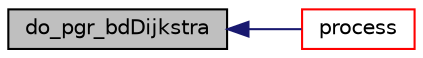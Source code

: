 digraph "do_pgr_bdDijkstra"
{
  edge [fontname="Helvetica",fontsize="10",labelfontname="Helvetica",labelfontsize="10"];
  node [fontname="Helvetica",fontsize="10",shape=record];
  rankdir="LR";
  Node23 [label="do_pgr_bdDijkstra",height=0.2,width=0.4,color="black", fillcolor="grey75", style="filled", fontcolor="black"];
  Node23 -> Node24 [dir="back",color="midnightblue",fontsize="10",style="solid",fontname="Helvetica"];
  Node24 [label="process",height=0.2,width=0.4,color="red", fillcolor="white", style="filled",URL="$bdDijkstra_8c.html#a923047dd6840f3e4e4df5cbd8c5e5d2c"];
}
